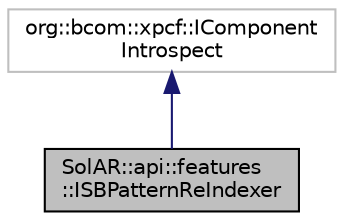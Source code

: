digraph "SolAR::api::features::ISBPatternReIndexer"
{
 // LATEX_PDF_SIZE
  edge [fontname="Helvetica",fontsize="10",labelfontname="Helvetica",labelfontsize="10"];
  node [fontname="Helvetica",fontsize="10",shape=record];
  Node1 [label="SolAR::api::features\l::ISBPatternReIndexer",height=0.2,width=0.4,color="black", fillcolor="grey75", style="filled", fontcolor="black",tooltip="Gives both the 4 corners of a pattern in its reference coordinate system (pixels, cells,..."];
  Node2 -> Node1 [dir="back",color="midnightblue",fontsize="10",style="solid",fontname="Helvetica"];
  Node2 [label="org::bcom::xpcf::IComponent\lIntrospect",height=0.2,width=0.4,color="grey75", fillcolor="white", style="filled",tooltip=" "];
}
